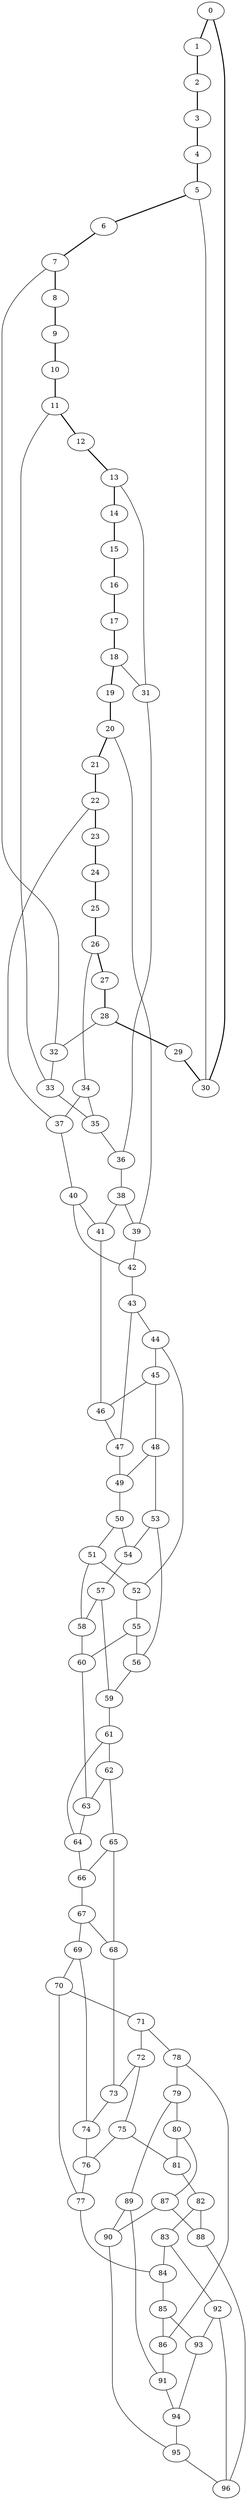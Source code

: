 //Inside of this graph isn't 3-connected
graph G {
0 [ pos = " 20.50,0.00!" ];
0 -- 1[style=bold];
0 -- 30[style=bold];
1 [ pos = " 20.08,4.13!" ];
1 -- 2[style=bold];
2 [ pos = " 18.84,8.08!" ];
2 -- 3[style=bold];
3 [ pos = " 16.83,11.71!" ];
3 -- 4[style=bold];
4 [ pos = " 14.12,14.86!" ];
4 -- 5[style=bold];
5 [ pos = " 10.84,17.40!" ];
5 -- 6[style=bold];
5 -- 30;
6 [ pos = " 7.12,19.22!" ];
6 -- 7[style=bold];
7 [ pos = " 3.10,20.26!" ];
7 -- 8[style=bold];
7 -- 32;
8 [ pos = " -1.04,20.47!" ];
8 -- 9[style=bold];
9 [ pos = " -5.14,19.85!" ];
9 -- 10[style=bold];
10 [ pos = " -9.03,18.40!" ];
10 -- 11[style=bold];
11 [ pos = " -12.55,16.21!" ];
11 -- 12[style=bold];
11 -- 33;
12 [ pos = " -15.55,13.35!" ];
12 -- 13[style=bold];
13 [ pos = " -17.92,9.95!" ];
13 -- 14[style=bold];
13 -- 31;
14 [ pos = " -19.56,6.14!" ];
14 -- 15[style=bold];
15 [ pos = " -20.39,2.07!" ];
15 -- 16[style=bold];
16 [ pos = " -20.39,-2.07!" ];
16 -- 17[style=bold];
17 [ pos = " -19.56,-6.14!" ];
17 -- 18[style=bold];
18 [ pos = " -17.92,-9.95!" ];
18 -- 19[style=bold];
18 -- 31;
19 [ pos = " -15.55,-13.35!" ];
19 -- 20[style=bold];
20 [ pos = " -12.55,-16.21!" ];
20 -- 21[style=bold];
20 -- 39;
21 [ pos = " -9.03,-18.40!" ];
21 -- 22[style=bold];
22 [ pos = " -5.14,-19.85!" ];
22 -- 23[style=bold];
22 -- 37;
23 [ pos = " -1.04,-20.47!" ];
23 -- 24[style=bold];
24 [ pos = " 3.10,-20.26!" ];
24 -- 25[style=bold];
25 [ pos = " 7.12,-19.22!" ];
25 -- 26[style=bold];
26 [ pos = " 10.84,-17.40!" ];
26 -- 27[style=bold];
26 -- 34;
27 [ pos = " 14.12,-14.86!" ];
27 -- 28[style=bold];
28 [ pos = " 16.83,-11.71!" ];
28 -- 29[style=bold];
28 -- 32;
29 [ pos = " 18.84,-8.08!" ];
29 -- 30[style=bold];
30 [ pos = " 20.08,-4.13!" ];
31 -- 36;
32 -- 33;
33 -- 35;
34 -- 35;
34 -- 37;
35 -- 36;
36 -- 38;
37 -- 40;
38 -- 39;
38 -- 41;
39 -- 42;
40 -- 41;
40 -- 42;
41 -- 46;
42 -- 43;
43 -- 44;
43 -- 47;
44 -- 45;
44 -- 52;
45 -- 46;
45 -- 48;
46 -- 47;
47 -- 49;
48 -- 49;
48 -- 53;
49 -- 50;
50 -- 51;
50 -- 54;
51 -- 52;
51 -- 58;
52 -- 55;
53 -- 54;
53 -- 56;
54 -- 57;
55 -- 56;
55 -- 60;
56 -- 59;
57 -- 58;
57 -- 59;
58 -- 60;
59 -- 61;
60 -- 63;
61 -- 62;
61 -- 64;
62 -- 63;
62 -- 65;
63 -- 64;
64 -- 66;
65 -- 66;
65 -- 68;
66 -- 67;
67 -- 68;
67 -- 69;
68 -- 73;
69 -- 70;
69 -- 74;
70 -- 71;
70 -- 77;
71 -- 72;
71 -- 78;
72 -- 73;
72 -- 75;
73 -- 74;
74 -- 76;
75 -- 76;
75 -- 81;
76 -- 77;
77 -- 84;
78 -- 79;
78 -- 86;
79 -- 80;
79 -- 89;
80 -- 81;
80 -- 87;
81 -- 82;
82 -- 83;
82 -- 88;
83 -- 84;
83 -- 92;
84 -- 85;
85 -- 86;
85 -- 93;
86 -- 91;
87 -- 88;
87 -- 90;
88 -- 96;
89 -- 90;
89 -- 91;
90 -- 95;
91 -- 94;
92 -- 93;
92 -- 96;
93 -- 94;
94 -- 95;
95 -- 96;
}
